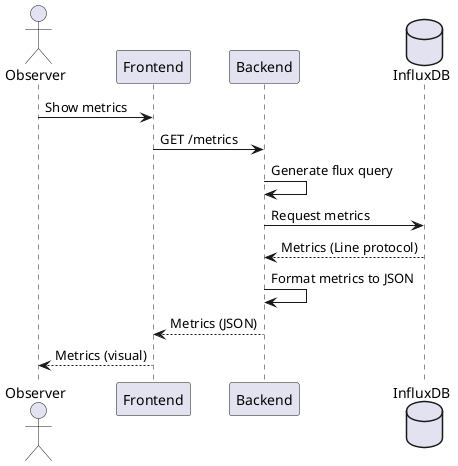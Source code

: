 @startuml read_metrics
actor observer as "Observer"
participant frontend as "Frontend"
participant backend as "Backend"
database influx_db as "InfluxDB"

observer -> frontend : Show metrics
frontend -> backend : GET /metrics
backend -> backend : Generate flux query
backend -> influx_db : Request metrics
backend <-- influx_db : Metrics (Line protocol)
backend -> backend : Format metrics to JSON
frontend <-- backend : Metrics (JSON)
observer <-- frontend : Metrics (visual)
@enduml